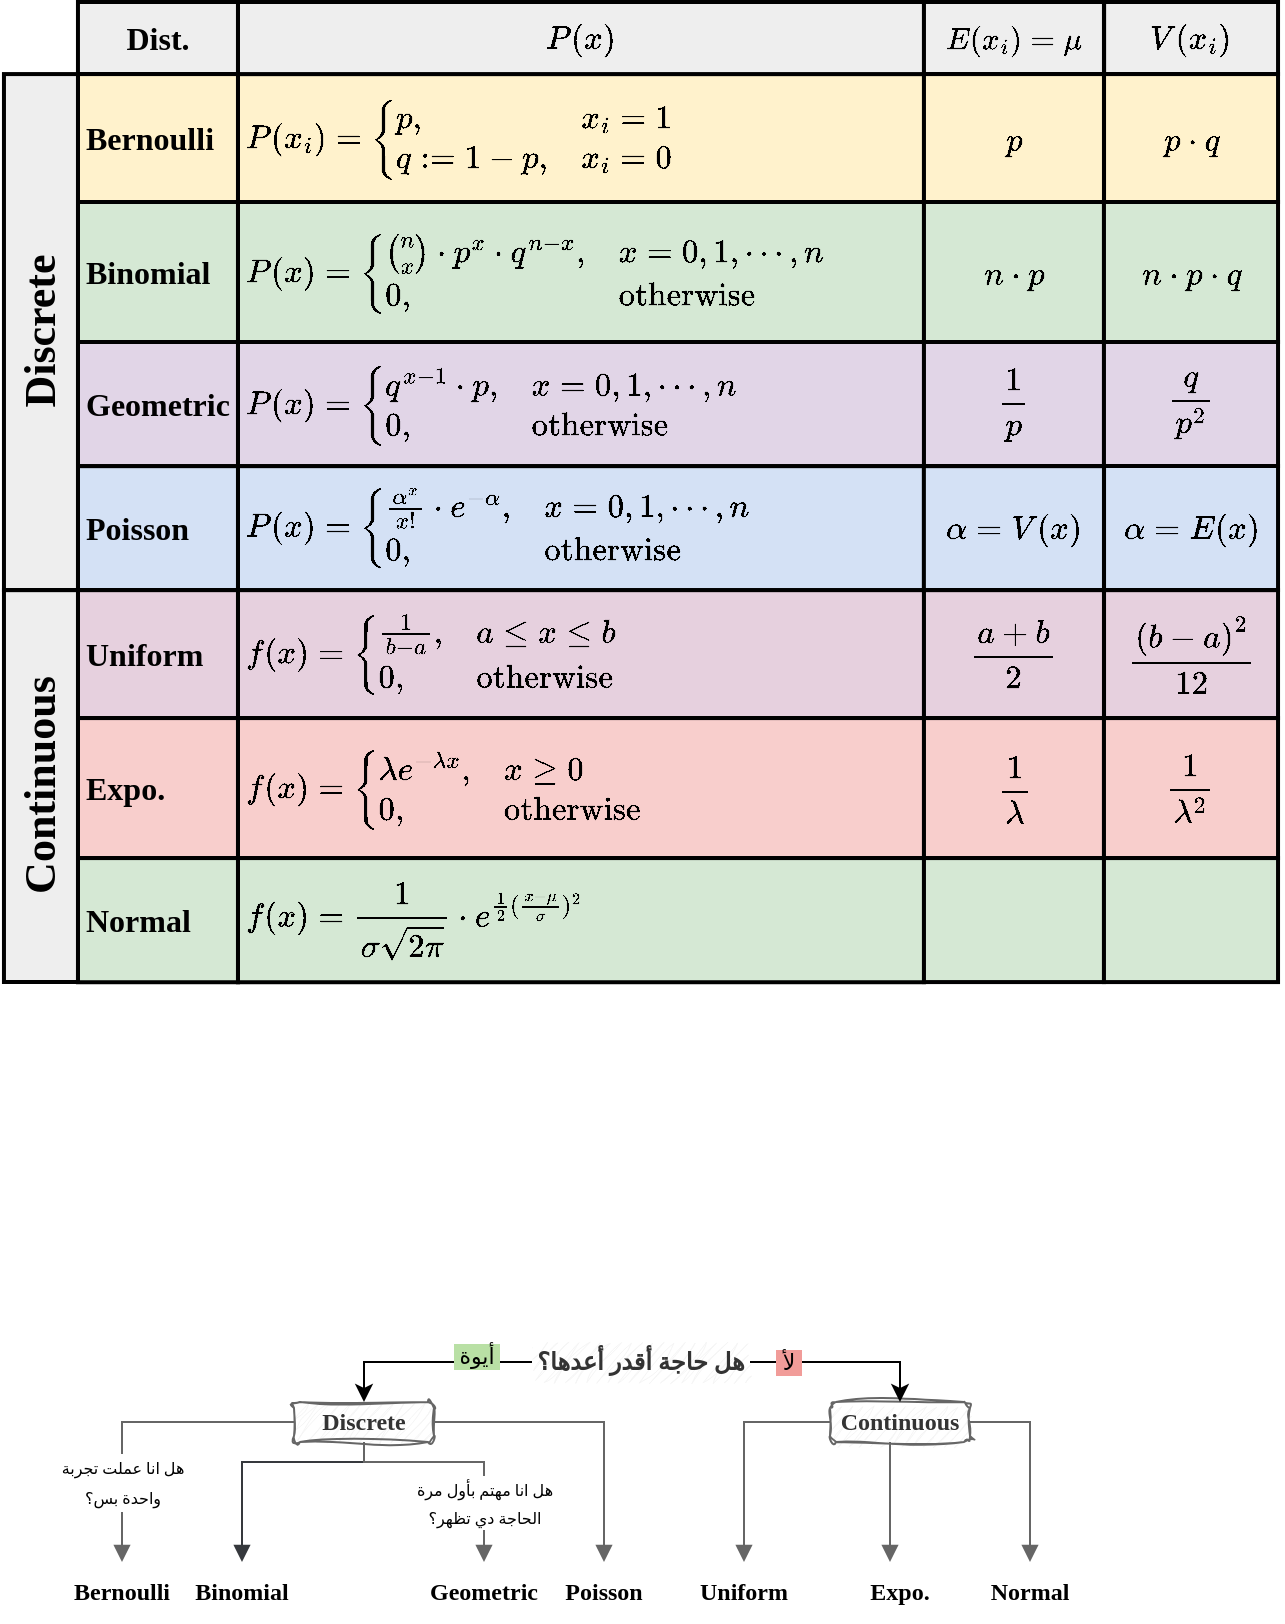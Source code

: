 <mxfile version="27.0.5">
  <diagram name="Zattona" id="R9FFXnDSTnN5MJosL_C4">
    <mxGraphModel dx="1412" dy="-294" grid="1" gridSize="10" guides="1" tooltips="1" connect="1" arrows="1" fold="1" page="1" pageScale="1" pageWidth="827" pageHeight="1169" math="1" shadow="0">
      <root>
        <mxCell id="0" />
        <mxCell id="1" parent="0" />
        <mxCell id="cDIhrOQJnk7pQBuJnvhz-1" value="\[ P(x_i) = \begin{cases} p, &amp;amp; x_i = 1 \\ q:=1-p, &amp;amp; x_i = 0 \end{cases} \]" style="rounded=0;whiteSpace=wrap;html=1;strokeWidth=2;fillColor=#FFF2CC;strokeColor=#000000;container=0;fontSize=16;fontStyle=1;fontFamily=Mina;fontSource=https%3A%2F%2Ffonts.googleapis.com%2Fcss%3Ffamily%3DMina;spacingLeft=2;spacingRight=2;align=left;" parent="1" vertex="1">
          <mxGeometry x="202.98" y="1256.04" width="343" height="63.96" as="geometry" />
        </mxCell>
        <mxCell id="cDIhrOQJnk7pQBuJnvhz-2" value="&lt;div style=&quot;direction: ltr;&quot;&gt;&lt;span style=&quot;background-color: transparent; color: light-dark(rgb(0, 0, 0), rgb(255, 255, 255));&quot;&gt;\[ P(x) = \begin{cases} \binom{n}{x}\cdot p^x \cdot q^{n-x}, &amp;amp; x = 0,1,\cdots ,n \\ 0, &amp;amp; \text{otherwise} \end{cases} \]&lt;/span&gt;&lt;/div&gt;" style="rounded=0;whiteSpace=wrap;html=1;strokeWidth=2;fillColor=#D5E8D4;strokeColor=#000000;container=0;fontSize=16;fontStyle=1;fontFamily=Mina;fontSource=https%3A%2F%2Ffonts.googleapis.com%2Fcss%3Ffamily%3DMina;spacingLeft=2;spacingRight=2;align=left;" parent="1" vertex="1">
          <mxGeometry x="202.98" y="1320" width="343" height="70" as="geometry" />
        </mxCell>
        <mxCell id="cDIhrOQJnk7pQBuJnvhz-3" value="\[ P(x) = \begin{cases} q^{x-1} \cdot p, &amp;amp; x = 0,1,\cdots ,n \\ 0, &amp;amp; \text{otherwise} \end{cases} \]" style="rounded=0;whiteSpace=wrap;html=1;strokeWidth=2;fillColor=#E1D5E7;strokeColor=#000000;container=0;fontSize=16;fontStyle=1;fontFamily=Mina;fontSource=https%3A%2F%2Ffonts.googleapis.com%2Fcss%3Ffamily%3DMina;spacingLeft=2;spacingRight=2;align=left;" parent="1" vertex="1">
          <mxGeometry x="202.98" y="1390" width="343" height="62.08" as="geometry" />
        </mxCell>
        <mxCell id="cDIhrOQJnk7pQBuJnvhz-4" value="\[ P(x) = \begin{cases} \frac{\alpha^x}{x!} \cdot e^{-\alpha}, &amp;amp; x = 0,1,\cdots ,n \\ 0, &amp;amp; \text{otherwise} \end{cases} \]" style="rounded=0;whiteSpace=wrap;html=1;strokeWidth=2;fillColor=#D4E1F5;strokeColor=#000000;container=0;fontSize=16;fontStyle=1;fontFamily=Mina;fontSource=https%3A%2F%2Ffonts.googleapis.com%2Fcss%3Ffamily%3DMina;spacingLeft=2;spacingRight=2;align=left;" parent="1" vertex="1">
          <mxGeometry x="202.98" y="1452.08" width="343" height="62" as="geometry" />
        </mxCell>
        <mxCell id="cDIhrOQJnk7pQBuJnvhz-5" value="&lt;span style=&quot;font-weight: 700;&quot;&gt;`P(x)`&lt;/span&gt;" style="rounded=0;whiteSpace=wrap;html=1;strokeWidth=2;container=0;fontSize=16;fontFamily=Mina;fontSource=https%3A%2F%2Ffonts.googleapis.com%2Fcss%3Ffamily%3DMina;spacingLeft=2;spacingRight=2;fillColor=#eeeeee;strokeColor=#000000;" parent="1" vertex="1">
          <mxGeometry x="202.98" y="1220" width="343" height="36.04" as="geometry" />
        </mxCell>
        <mxCell id="cDIhrOQJnk7pQBuJnvhz-6" value="&lt;span style=&quot;font-size: 16px; font-weight: 700;&quot;&gt;Dist.&lt;/span&gt;" style="rounded=0;whiteSpace=wrap;html=1;strokeWidth=2;container=0;fontSize=16;fontFamily=Mina;fontSource=https%3A%2F%2Ffonts.googleapis.com%2Fcss%3Ffamily%3DMina;align=center;spacingLeft=2;spacingRight=2;fillColor=#eeeeee;strokeColor=#000000;" parent="1" vertex="1">
          <mxGeometry x="122.98" y="1220" width="80" height="36.04" as="geometry" />
        </mxCell>
        <mxCell id="cDIhrOQJnk7pQBuJnvhz-7" value="Bernoulli" style="rounded=0;whiteSpace=wrap;html=1;strokeWidth=2;fillColor=#FFF2CC;strokeColor=#000000;container=0;fontSize=16;fontStyle=1;fontFamily=Mina;fontSource=https%3A%2F%2Ffonts.googleapis.com%2Fcss%3Ffamily%3DMina;align=left;spacingLeft=2;spacingRight=2;" parent="1" vertex="1">
          <mxGeometry x="122.98" y="1256.04" width="80" height="63.96" as="geometry" />
        </mxCell>
        <mxCell id="cDIhrOQJnk7pQBuJnvhz-8" value="Binomial" style="rounded=0;whiteSpace=wrap;html=1;strokeWidth=2;fillColor=#D5E8D4;strokeColor=#000000;container=0;fontSize=16;fontStyle=1;fontFamily=Mina;fontSource=https%3A%2F%2Ffonts.googleapis.com%2Fcss%3Ffamily%3DMina;align=left;spacingLeft=2;spacingRight=2;" parent="1" vertex="1">
          <mxGeometry x="122.98" y="1320" width="80" height="70" as="geometry" />
        </mxCell>
        <mxCell id="cDIhrOQJnk7pQBuJnvhz-9" value="Geometric" style="rounded=0;whiteSpace=wrap;html=1;strokeWidth=2;fillColor=#E1D5E7;strokeColor=#000000;container=0;fontSize=16;fontStyle=1;fontFamily=Mina;fontSource=https%3A%2F%2Ffonts.googleapis.com%2Fcss%3Ffamily%3DMina;align=left;spacingLeft=2;spacingRight=2;" parent="1" vertex="1">
          <mxGeometry x="122.98" y="1390" width="80" height="62.08" as="geometry" />
        </mxCell>
        <mxCell id="cDIhrOQJnk7pQBuJnvhz-10" value="Poisson" style="rounded=0;whiteSpace=wrap;html=1;strokeWidth=2;fillColor=#D4E1F5;strokeColor=#000000;container=0;fontSize=16;fontStyle=1;fontFamily=Mina;fontSource=https%3A%2F%2Ffonts.googleapis.com%2Fcss%3Ffamily%3DMina;align=left;spacingLeft=2;spacingRight=2;" parent="1" vertex="1">
          <mxGeometry x="122.98" y="1452.08" width="80" height="61.92" as="geometry" />
        </mxCell>
        <mxCell id="cDIhrOQJnk7pQBuJnvhz-11" value="&lt;span style=&quot;font-weight: 700;&quot;&gt;`E(x_i)=\mu`&lt;/span&gt;" style="rounded=0;whiteSpace=wrap;html=1;strokeWidth=2;container=0;fontSize=15;fontFamily=Mina;fontSource=https%3A%2F%2Ffonts.googleapis.com%2Fcss%3Ffamily%3DMina;spacingLeft=2;spacingRight=2;fillColor=#eeeeee;strokeColor=#000000;" parent="1" vertex="1">
          <mxGeometry x="545.98" y="1220" width="90" height="36.04" as="geometry" />
        </mxCell>
        <mxCell id="cDIhrOQJnk7pQBuJnvhz-12" value="`p`" style="rounded=0;whiteSpace=wrap;html=1;strokeWidth=2;fillColor=#FFF2CC;strokeColor=#000000;container=0;fontSize=16;fontStyle=1;fontFamily=Mina;fontSource=https%3A%2F%2Ffonts.googleapis.com%2Fcss%3Ffamily%3DMina;spacingLeft=2;spacingRight=2;" parent="1" vertex="1">
          <mxGeometry x="545.98" y="1256.04" width="90" height="63.96" as="geometry" />
        </mxCell>
        <mxCell id="cDIhrOQJnk7pQBuJnvhz-13" value="&lt;b&gt;`V(x_i)`&lt;/b&gt;" style="rounded=0;whiteSpace=wrap;html=1;strokeWidth=2;container=0;fontSize=16;fontFamily=Mina;fontSource=https%3A%2F%2Ffonts.googleapis.com%2Fcss%3Ffamily%3DMina;spacingLeft=2;spacingRight=2;fillColor=#eeeeee;strokeColor=#000000;" parent="1" vertex="1">
          <mxGeometry x="636.06" y="1220" width="86.96" height="36.04" as="geometry" />
        </mxCell>
        <mxCell id="cDIhrOQJnk7pQBuJnvhz-14" value="`p \cdot q`" style="rounded=0;whiteSpace=wrap;html=1;strokeWidth=2;fillColor=#FFF2CC;strokeColor=#000000;container=0;fontSize=16;fontStyle=1;fontFamily=Mina;fontSource=https%3A%2F%2Ffonts.googleapis.com%2Fcss%3Ffamily%3DMina;spacingLeft=2;spacingRight=2;" parent="1" vertex="1">
          <mxGeometry x="636.02" y="1256.04" width="87" height="63.96" as="geometry" />
        </mxCell>
        <mxCell id="cDIhrOQJnk7pQBuJnvhz-15" value="&lt;span style=&quot;font-size: 16px;&quot;&gt;`n \cdot p`&lt;/span&gt;" style="rounded=0;whiteSpace=wrap;html=1;strokeWidth=2;fillColor=#D5E8D4;strokeColor=#000000;container=0;fontSize=16;fontStyle=1;fontFamily=Mina;fontSource=https%3A%2F%2Ffonts.googleapis.com%2Fcss%3Ffamily%3DMina;spacingLeft=2;spacingRight=2;" parent="1" vertex="1">
          <mxGeometry x="545.98" y="1320" width="90" height="70" as="geometry" />
        </mxCell>
        <mxCell id="cDIhrOQJnk7pQBuJnvhz-16" value="&lt;span style=&quot;font-size: 16px;&quot;&gt;`\frac{1}{p}`&lt;/span&gt;" style="rounded=0;whiteSpace=wrap;html=1;strokeWidth=2;fillColor=#E1D5E7;strokeColor=#000000;container=0;fontSize=16;fontStyle=1;fontFamily=Mina;fontSource=https%3A%2F%2Ffonts.googleapis.com%2Fcss%3Ffamily%3DMina;spacingLeft=2;spacingRight=2;" parent="1" vertex="1">
          <mxGeometry x="545.98" y="1390" width="90" height="62" as="geometry" />
        </mxCell>
        <mxCell id="cDIhrOQJnk7pQBuJnvhz-17" value="&lt;span style=&quot;font-size: 16px;&quot;&gt;`\alpha = V(x)`&lt;/span&gt;" style="rounded=0;whiteSpace=wrap;html=1;strokeWidth=2;fillColor=#D4E1F5;strokeColor=#000000;container=0;fontSize=16;fontStyle=1;fontFamily=Mina;fontSource=https%3A%2F%2Ffonts.googleapis.com%2Fcss%3Ffamily%3DMina;spacingLeft=2;spacingRight=2;" parent="1" vertex="1">
          <mxGeometry x="545.94" y="1452.08" width="90.04" height="61.92" as="geometry" />
        </mxCell>
        <mxCell id="cDIhrOQJnk7pQBuJnvhz-18" value="&lt;span style=&quot;font-size: 16px;&quot;&gt;`n\cdot p\cdot q`&lt;/span&gt;" style="rounded=0;whiteSpace=wrap;html=1;strokeWidth=2;fillColor=#D5E8D4;strokeColor=#000000;container=0;fontSize=16;fontStyle=1;fontFamily=Mina;fontSource=https%3A%2F%2Ffonts.googleapis.com%2Fcss%3Ffamily%3DMina;spacingLeft=2;spacingRight=2;" parent="1" vertex="1">
          <mxGeometry x="635.98" y="1320" width="87.04" height="70" as="geometry" />
        </mxCell>
        <mxCell id="cDIhrOQJnk7pQBuJnvhz-19" value="&lt;span style=&quot;font-size: 16px;&quot;&gt;`\frac{q}{p^2}`&lt;/span&gt;" style="rounded=0;whiteSpace=wrap;html=1;strokeWidth=2;fillColor=#E1D5E7;strokeColor=#000000;container=0;fontSize=16;fontStyle=1;fontFamily=Mina;fontSource=https%3A%2F%2Ffonts.googleapis.com%2Fcss%3Ffamily%3DMina;spacingLeft=2;spacingRight=2;" parent="1" vertex="1">
          <mxGeometry x="635.98" y="1390" width="87.04" height="62" as="geometry" />
        </mxCell>
        <mxCell id="cDIhrOQJnk7pQBuJnvhz-20" value="`\alpha = E(x)`" style="rounded=0;whiteSpace=wrap;html=1;strokeWidth=2;fillColor=#D4E1F5;strokeColor=#000000;container=0;fontSize=16;fontStyle=1;fontFamily=Mina;fontSource=https%3A%2F%2Ffonts.googleapis.com%2Fcss%3Ffamily%3DMina;spacingLeft=2;spacingRight=2;" parent="1" vertex="1">
          <mxGeometry x="636.02" y="1452" width="87" height="62" as="geometry" />
        </mxCell>
        <mxCell id="cDIhrOQJnk7pQBuJnvhz-26" value="Discrete" style="rounded=0;whiteSpace=wrap;html=1;strokeWidth=2;fillColor=#eeeeee;strokeColor=#000000;container=0;fontSize=22;fontStyle=1;fontFamily=Mina;fontSource=https%3A%2F%2Ffonts.googleapis.com%2Fcss%3Ffamily%3DMina;align=center;spacingLeft=2;spacingRight=2;flipV=0;flipH=1;horizontal=0;" parent="1" vertex="1">
          <mxGeometry x="85.98" y="1256.04" width="37" height="257.96" as="geometry" />
        </mxCell>
        <mxCell id="cDIhrOQJnk7pQBuJnvhz-27" value="\[ f(x) = \begin{cases} \frac{1}{b-a}, &amp;amp; a \le x \le b \\ 0, &amp;amp; \text{otherwise} \end{cases} \]" style="rounded=0;whiteSpace=wrap;html=1;strokeWidth=2;fillColor=#E6D0DE;strokeColor=#000000;container=0;fontSize=16;fontStyle=1;fontFamily=Mina;fontSource=https%3A%2F%2Ffonts.googleapis.com%2Fcss%3Ffamily%3DMina;spacingLeft=2;spacingRight=2;align=left;" parent="1" vertex="1">
          <mxGeometry x="202.98" y="1514.08" width="343" height="63.96" as="geometry" />
        </mxCell>
        <mxCell id="cDIhrOQJnk7pQBuJnvhz-28" value="&lt;div style=&quot;direction: ltr;&quot;&gt;\[ f(x) = \begin{cases} \lambda e^{-\lambda x}, &amp;amp; x\ge 0 \\ 0, &amp;amp; \text{otherwise} \end{cases} \]&lt;/div&gt;" style="rounded=0;whiteSpace=wrap;html=1;strokeWidth=2;fillColor=#F8CECC;strokeColor=#000000;container=0;fontSize=16;fontStyle=1;fontFamily=Mina;fontSource=https%3A%2F%2Ffonts.googleapis.com%2Fcss%3Ffamily%3DMina;spacingLeft=2;spacingRight=2;align=left;" parent="1" vertex="1">
          <mxGeometry x="202.98" y="1578.04" width="343" height="70" as="geometry" />
        </mxCell>
        <mxCell id="cDIhrOQJnk7pQBuJnvhz-29" value="\[ f(x)=\frac{1}{\sigma \sqrt{2 \pi}} \cdot e^{\frac{1}{2}(\frac{x-\mu}{\sigma})^2} \]" style="rounded=0;whiteSpace=wrap;html=1;strokeWidth=2;fillColor=#D5E8D4;strokeColor=#000000;container=0;fontSize=16;fontStyle=1;fontFamily=Mina;fontSource=https%3A%2F%2Ffonts.googleapis.com%2Fcss%3Ffamily%3DMina;spacingLeft=2;spacingRight=2;align=left;" parent="1" vertex="1">
          <mxGeometry x="202.98" y="1648.04" width="343" height="62.08" as="geometry" />
        </mxCell>
        <mxCell id="cDIhrOQJnk7pQBuJnvhz-31" value="Uniform" style="rounded=0;whiteSpace=wrap;html=1;strokeWidth=2;fillColor=#E6D0DE;strokeColor=#000000;container=0;fontSize=16;fontStyle=1;fontFamily=Mina;fontSource=https%3A%2F%2Ffonts.googleapis.com%2Fcss%3Ffamily%3DMina;align=left;spacingLeft=2;spacingRight=2;" parent="1" vertex="1">
          <mxGeometry x="122.98" y="1514.08" width="80" height="63.96" as="geometry" />
        </mxCell>
        <mxCell id="cDIhrOQJnk7pQBuJnvhz-32" value="Expo." style="rounded=0;whiteSpace=wrap;html=1;strokeWidth=2;fillColor=#F8CECC;strokeColor=#000000;container=0;fontSize=16;fontStyle=1;fontFamily=Mina;fontSource=https%3A%2F%2Ffonts.googleapis.com%2Fcss%3Ffamily%3DMina;align=left;spacingLeft=2;spacingRight=2;horizontal=1;" parent="1" vertex="1">
          <mxGeometry x="122.98" y="1578.04" width="80" height="70" as="geometry" />
        </mxCell>
        <mxCell id="cDIhrOQJnk7pQBuJnvhz-33" value="Normal" style="rounded=0;whiteSpace=wrap;html=1;strokeWidth=2;fillColor=#D5E8D4;strokeColor=#000000;container=0;fontSize=16;fontStyle=1;fontFamily=Mina;fontSource=https%3A%2F%2Ffonts.googleapis.com%2Fcss%3Ffamily%3DMina;align=left;spacingLeft=2;spacingRight=2;" parent="1" vertex="1">
          <mxGeometry x="122.98" y="1648.04" width="80" height="62.08" as="geometry" />
        </mxCell>
        <mxCell id="cDIhrOQJnk7pQBuJnvhz-35" value="`\frac{a+b}{2}`" style="rounded=0;whiteSpace=wrap;html=1;strokeWidth=2;fillColor=#E6D0DE;strokeColor=#000000;container=0;fontSize=16;fontStyle=1;fontFamily=Mina;fontSource=https%3A%2F%2Ffonts.googleapis.com%2Fcss%3Ffamily%3DMina;spacingLeft=2;spacingRight=2;" parent="1" vertex="1">
          <mxGeometry x="545.98" y="1514.08" width="90" height="63.96" as="geometry" />
        </mxCell>
        <mxCell id="cDIhrOQJnk7pQBuJnvhz-36" value="`\frac{(b-a)^2}{12}`" style="rounded=0;whiteSpace=wrap;html=1;strokeWidth=2;fillColor=#E6D0DE;strokeColor=#000000;container=0;fontSize=16;fontStyle=1;fontFamily=Mina;fontSource=https%3A%2F%2Ffonts.googleapis.com%2Fcss%3Ffamily%3DMina;spacingLeft=2;spacingRight=2;" parent="1" vertex="1">
          <mxGeometry x="636.02" y="1514.08" width="87" height="63.96" as="geometry" />
        </mxCell>
        <mxCell id="cDIhrOQJnk7pQBuJnvhz-37" value="`\frac{1}{\lambda}`" style="rounded=0;whiteSpace=wrap;html=1;strokeWidth=2;fillColor=#F8CECC;strokeColor=#000000;container=0;fontSize=16;fontStyle=1;fontFamily=Mina;fontSource=https%3A%2F%2Ffonts.googleapis.com%2Fcss%3Ffamily%3DMina;spacingLeft=2;spacingRight=2;" parent="1" vertex="1">
          <mxGeometry x="545.98" y="1578.04" width="90" height="70" as="geometry" />
        </mxCell>
        <mxCell id="cDIhrOQJnk7pQBuJnvhz-38" value="" style="rounded=0;whiteSpace=wrap;html=1;strokeWidth=2;fillColor=#D5E8D4;strokeColor=#000000;container=0;fontSize=16;fontStyle=1;fontFamily=Mina;fontSource=https%3A%2F%2Ffonts.googleapis.com%2Fcss%3Ffamily%3DMina;spacingLeft=2;spacingRight=2;" parent="1" vertex="1">
          <mxGeometry x="545.98" y="1648.04" width="90" height="62" as="geometry" />
        </mxCell>
        <mxCell id="cDIhrOQJnk7pQBuJnvhz-40" value="`\frac{1}{\lambda^2}`" style="rounded=0;whiteSpace=wrap;html=1;strokeWidth=2;fillColor=#F8CECC;strokeColor=#000000;container=0;fontSize=16;fontStyle=1;fontFamily=Mina;fontSource=https%3A%2F%2Ffonts.googleapis.com%2Fcss%3Ffamily%3DMina;spacingLeft=2;spacingRight=2;" parent="1" vertex="1">
          <mxGeometry x="635.98" y="1578.04" width="87.04" height="70" as="geometry" />
        </mxCell>
        <mxCell id="cDIhrOQJnk7pQBuJnvhz-41" value="" style="rounded=0;whiteSpace=wrap;html=1;strokeWidth=2;fillColor=#D5E8D4;strokeColor=#000000;container=0;fontSize=16;fontStyle=1;fontFamily=Mina;fontSource=https%3A%2F%2Ffonts.googleapis.com%2Fcss%3Ffamily%3DMina;spacingLeft=2;spacingRight=2;" parent="1" vertex="1">
          <mxGeometry x="635.98" y="1648.04" width="87.04" height="62" as="geometry" />
        </mxCell>
        <mxCell id="cDIhrOQJnk7pQBuJnvhz-43" value="Continuous" style="rounded=0;whiteSpace=wrap;html=1;strokeWidth=2;fillColor=#eeeeee;strokeColor=#000000;container=0;fontSize=22;fontStyle=1;fontFamily=Mina;fontSource=https%3A%2F%2Ffonts.googleapis.com%2Fcss%3Ffamily%3DMina;align=center;spacingLeft=2;spacingRight=2;flipV=0;flipH=1;horizontal=0;" parent="1" vertex="1">
          <mxGeometry x="85.98" y="1514.08" width="37" height="195.92" as="geometry" />
        </mxCell>
        <mxCell id="cDIhrOQJnk7pQBuJnvhz-44" style="rounded=0;orthogonalLoop=1;jettySize=auto;html=1;edgeStyle=orthogonalEdgeStyle;fillColor=#f5f5f5;strokeColor=#666666;endArrow=block;endFill=1;" parent="1" source="cDIhrOQJnk7pQBuJnvhz-48" target="cDIhrOQJnk7pQBuJnvhz-49" edge="1">
          <mxGeometry relative="1" as="geometry" />
        </mxCell>
        <mxCell id="cDIhrOQJnk7pQBuJnvhz-66" value="&lt;div style=&quot;line-height: 110%;&quot;&gt;&lt;font style=&quot;font-size: 8px;&quot; data-font-src=&quot;https://fonts.googleapis.com/css?family=Beiruti&quot; face=&quot;Beiruti&quot;&gt;هل انا عملت تجربة &lt;br&gt;واحدة بس؟&lt;/font&gt;&lt;/div&gt;" style="edgeLabel;html=1;align=center;verticalAlign=middle;resizable=0;points=[];" parent="cDIhrOQJnk7pQBuJnvhz-44" vertex="1" connectable="0">
          <mxGeometry x="0.319" relative="1" as="geometry">
            <mxPoint y="13" as="offset" />
          </mxGeometry>
        </mxCell>
        <mxCell id="cDIhrOQJnk7pQBuJnvhz-45" style="rounded=0;orthogonalLoop=1;jettySize=auto;html=1;edgeStyle=orthogonalEdgeStyle;fillColor=#eeeeee;strokeColor=#36393d;endArrow=block;endFill=1;" parent="1" source="cDIhrOQJnk7pQBuJnvhz-48" target="cDIhrOQJnk7pQBuJnvhz-50" edge="1">
          <mxGeometry relative="1" as="geometry">
            <Array as="points">
              <mxPoint x="266" y="1950" />
              <mxPoint x="205" y="1950" />
            </Array>
          </mxGeometry>
        </mxCell>
        <mxCell id="cDIhrOQJnk7pQBuJnvhz-46" style="rounded=0;orthogonalLoop=1;jettySize=auto;html=1;edgeStyle=orthogonalEdgeStyle;fillColor=#f5f5f5;strokeColor=#666666;endArrow=block;endFill=1;" parent="1" source="cDIhrOQJnk7pQBuJnvhz-48" target="cDIhrOQJnk7pQBuJnvhz-51" edge="1">
          <mxGeometry relative="1" as="geometry">
            <Array as="points">
              <mxPoint x="266" y="1950" />
              <mxPoint x="326" y="1950" />
            </Array>
          </mxGeometry>
        </mxCell>
        <mxCell id="cDIhrOQJnk7pQBuJnvhz-65" value="&lt;font style=&quot;line-height: 130%; font-size: 8px;&quot; data-font-src=&quot;https://fonts.googleapis.com/css?family=Beiruti&quot; face=&quot;Beiruti&quot;&gt;هل انا مهتم بأول مرة&lt;br&gt;الحاجة دي تظهر؟&lt;/font&gt;" style="edgeLabel;html=1;align=center;verticalAlign=middle;resizable=0;points=[];" parent="cDIhrOQJnk7pQBuJnvhz-46" vertex="1" connectable="0">
          <mxGeometry x="0.661" y="-1" relative="1" as="geometry">
            <mxPoint x="1" y="-10" as="offset" />
          </mxGeometry>
        </mxCell>
        <mxCell id="cDIhrOQJnk7pQBuJnvhz-47" style="rounded=0;orthogonalLoop=1;jettySize=auto;html=1;edgeStyle=orthogonalEdgeStyle;fillColor=#f5f5f5;strokeColor=#666666;endArrow=block;endFill=1;" parent="1" source="cDIhrOQJnk7pQBuJnvhz-48" target="cDIhrOQJnk7pQBuJnvhz-52" edge="1">
          <mxGeometry relative="1" as="geometry" />
        </mxCell>
        <mxCell id="cDIhrOQJnk7pQBuJnvhz-48" value="Discrete" style="text;html=1;align=center;verticalAlign=middle;whiteSpace=wrap;rounded=1;fontFamily=Mina;fontStyle=1;glass=0;sketch=1;curveFitting=1;jiggle=2;strokeColor=#666666;fillColor=#f5f5f5;fontColor=#333333;" parent="1" vertex="1">
          <mxGeometry x="231" y="1920" width="70" height="20" as="geometry" />
        </mxCell>
        <mxCell id="cDIhrOQJnk7pQBuJnvhz-49" value="Bernoulli" style="text;html=1;align=center;verticalAlign=middle;whiteSpace=wrap;rounded=0;fontFamily=Mina;fontStyle=1;fillColor=none;" parent="1" vertex="1">
          <mxGeometry x="110" y="2000" width="70" height="30" as="geometry" />
        </mxCell>
        <mxCell id="cDIhrOQJnk7pQBuJnvhz-50" value="Binomial" style="text;html=1;align=center;verticalAlign=middle;whiteSpace=wrap;rounded=0;fontFamily=Mina;fontStyle=1;fillColor=none;" parent="1" vertex="1">
          <mxGeometry x="170" y="2000" width="70" height="30" as="geometry" />
        </mxCell>
        <mxCell id="cDIhrOQJnk7pQBuJnvhz-51" value="Geometric" style="text;html=1;align=center;verticalAlign=middle;whiteSpace=wrap;rounded=0;fontFamily=Mina;fontStyle=1;fillColor=none;" parent="1" vertex="1">
          <mxGeometry x="286" y="2000" width="80" height="30" as="geometry" />
        </mxCell>
        <mxCell id="cDIhrOQJnk7pQBuJnvhz-52" value="Poisson" style="text;html=1;align=center;verticalAlign=middle;whiteSpace=wrap;rounded=0;fontFamily=Mina;fontStyle=1;fillColor=none;" parent="1" vertex="1">
          <mxGeometry x="351" y="2000" width="70" height="30" as="geometry" />
        </mxCell>
        <mxCell id="cDIhrOQJnk7pQBuJnvhz-53" style="rounded=0;orthogonalLoop=1;jettySize=auto;html=1;edgeStyle=orthogonalEdgeStyle;fillColor=#f5f5f5;strokeColor=#666666;endArrow=block;endFill=1;" parent="1" source="cDIhrOQJnk7pQBuJnvhz-56" target="cDIhrOQJnk7pQBuJnvhz-57" edge="1">
          <mxGeometry relative="1" as="geometry" />
        </mxCell>
        <mxCell id="cDIhrOQJnk7pQBuJnvhz-54" style="rounded=0;orthogonalLoop=1;jettySize=auto;html=1;edgeStyle=orthogonalEdgeStyle;fillColor=#f5f5f5;strokeColor=#666666;endArrow=block;endFill=1;" parent="1" source="cDIhrOQJnk7pQBuJnvhz-56" target="cDIhrOQJnk7pQBuJnvhz-58" edge="1">
          <mxGeometry relative="1" as="geometry">
            <Array as="points">
              <mxPoint x="529" y="1950" />
              <mxPoint x="529" y="1950" />
            </Array>
          </mxGeometry>
        </mxCell>
        <mxCell id="cDIhrOQJnk7pQBuJnvhz-55" style="rounded=0;orthogonalLoop=1;jettySize=auto;html=1;edgeStyle=orthogonalEdgeStyle;fillColor=#f5f5f5;strokeColor=#666666;endArrow=block;endFill=1;" parent="1" source="cDIhrOQJnk7pQBuJnvhz-56" target="cDIhrOQJnk7pQBuJnvhz-59" edge="1">
          <mxGeometry relative="1" as="geometry">
            <Array as="points">
              <mxPoint x="599" y="1930" />
            </Array>
          </mxGeometry>
        </mxCell>
        <mxCell id="cDIhrOQJnk7pQBuJnvhz-56" value="Continuous" style="text;html=1;align=center;verticalAlign=middle;whiteSpace=wrap;rounded=1;fontFamily=Mina;fontStyle=1;glass=0;sketch=1;curveFitting=1;jiggle=2;strokeColor=#666666;fillColor=#f5f5f5;fontColor=#333333;" parent="1" vertex="1">
          <mxGeometry x="499" y="1920" width="70" height="20" as="geometry" />
        </mxCell>
        <mxCell id="cDIhrOQJnk7pQBuJnvhz-57" value="Uniform" style="text;html=1;align=center;verticalAlign=middle;whiteSpace=wrap;rounded=0;fontFamily=Mina;fontStyle=1;fillColor=none;" parent="1" vertex="1">
          <mxGeometry x="421" y="2000" width="70" height="30" as="geometry" />
        </mxCell>
        <mxCell id="cDIhrOQJnk7pQBuJnvhz-58" value="Expo." style="text;html=1;align=center;verticalAlign=middle;whiteSpace=wrap;rounded=0;fontFamily=Mina;fontStyle=1;fillColor=none;" parent="1" vertex="1">
          <mxGeometry x="509" y="2000" width="50" height="30" as="geometry" />
        </mxCell>
        <mxCell id="cDIhrOQJnk7pQBuJnvhz-59" value="Normal" style="text;html=1;align=center;verticalAlign=middle;whiteSpace=wrap;rounded=0;fontFamily=Mina;fontStyle=1;fillColor=none;" parent="1" vertex="1">
          <mxGeometry x="569" y="2000" width="60" height="30" as="geometry" />
        </mxCell>
        <mxCell id="cDIhrOQJnk7pQBuJnvhz-61" style="edgeStyle=orthogonalEdgeStyle;rounded=0;orthogonalLoop=1;jettySize=auto;html=1;" parent="1" source="cDIhrOQJnk7pQBuJnvhz-60" target="cDIhrOQJnk7pQBuJnvhz-48" edge="1">
          <mxGeometry relative="1" as="geometry" />
        </mxCell>
        <mxCell id="cDIhrOQJnk7pQBuJnvhz-62" value="&amp;nbsp;أيوة&amp;nbsp;" style="edgeLabel;html=1;align=center;verticalAlign=middle;resizable=0;points=[];labelBackgroundColor=#B9E0A5;" parent="cDIhrOQJnk7pQBuJnvhz-61" vertex="1" connectable="0">
          <mxGeometry x="-0.463" y="-3" relative="1" as="geometry">
            <mxPoint as="offset" />
          </mxGeometry>
        </mxCell>
        <mxCell id="cDIhrOQJnk7pQBuJnvhz-63" style="edgeStyle=orthogonalEdgeStyle;rounded=0;orthogonalLoop=1;jettySize=auto;html=1;" parent="1" source="cDIhrOQJnk7pQBuJnvhz-60" target="cDIhrOQJnk7pQBuJnvhz-56" edge="1">
          <mxGeometry relative="1" as="geometry" />
        </mxCell>
        <mxCell id="cDIhrOQJnk7pQBuJnvhz-64" value="&amp;nbsp;لأ&amp;nbsp;" style="edgeLabel;html=1;align=center;verticalAlign=middle;resizable=0;points=[];labelBackgroundColor=#F19C99;" parent="cDIhrOQJnk7pQBuJnvhz-63" vertex="1" connectable="0">
          <mxGeometry x="-0.6" y="-1" relative="1" as="geometry">
            <mxPoint y="-1" as="offset" />
          </mxGeometry>
        </mxCell>
        <mxCell id="cDIhrOQJnk7pQBuJnvhz-60" value="هل حاجة أقدر أعدها؟" style="text;html=1;align=center;verticalAlign=middle;whiteSpace=wrap;rounded=1;fontFamily=Mina;fontStyle=1;glass=0;sketch=1;curveFitting=1;jiggle=2;strokeColor=none;fillColor=#f5f5f5;fontColor=#333333;" parent="1" vertex="1">
          <mxGeometry x="350" y="1890" width="109" height="20" as="geometry" />
        </mxCell>
      </root>
    </mxGraphModel>
  </diagram>
</mxfile>
